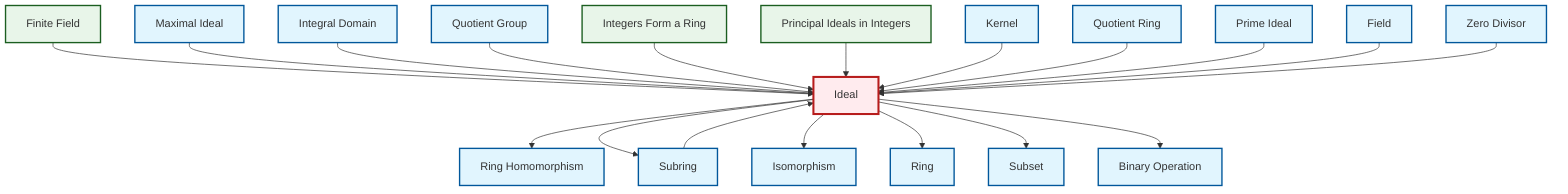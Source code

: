 graph TD
    classDef definition fill:#e1f5fe,stroke:#01579b,stroke-width:2px
    classDef theorem fill:#f3e5f5,stroke:#4a148c,stroke-width:2px
    classDef axiom fill:#fff3e0,stroke:#e65100,stroke-width:2px
    classDef example fill:#e8f5e9,stroke:#1b5e20,stroke-width:2px
    classDef current fill:#ffebee,stroke:#b71c1c,stroke-width:3px
    def-ring-homomorphism["Ring Homomorphism"]:::definition
    def-quotient-group["Quotient Group"]:::definition
    def-maximal-ideal["Maximal Ideal"]:::definition
    ex-integers-ring["Integers Form a Ring"]:::example
    def-integral-domain["Integral Domain"]:::definition
    def-binary-operation["Binary Operation"]:::definition
    def-quotient-ring["Quotient Ring"]:::definition
    def-subring["Subring"]:::definition
    def-subset["Subset"]:::definition
    def-zero-divisor["Zero Divisor"]:::definition
    def-isomorphism["Isomorphism"]:::definition
    def-field["Field"]:::definition
    def-prime-ideal["Prime Ideal"]:::definition
    def-ideal["Ideal"]:::definition
    def-kernel["Kernel"]:::definition
    ex-finite-field["Finite Field"]:::example
    ex-principal-ideal["Principal Ideals in Integers"]:::example
    def-ring["Ring"]:::definition
    ex-finite-field --> def-ideal
    def-ideal --> def-ring-homomorphism
    def-ideal --> def-subring
    def-maximal-ideal --> def-ideal
    def-ideal --> def-isomorphism
    def-integral-domain --> def-ideal
    def-quotient-group --> def-ideal
    ex-integers-ring --> def-ideal
    def-ideal --> def-ring
    ex-principal-ideal --> def-ideal
    def-kernel --> def-ideal
    def-quotient-ring --> def-ideal
    def-prime-ideal --> def-ideal
    def-field --> def-ideal
    def-ideal --> def-subset
    def-zero-divisor --> def-ideal
    def-ideal --> def-binary-operation
    def-subring --> def-ideal
    class def-ideal current
